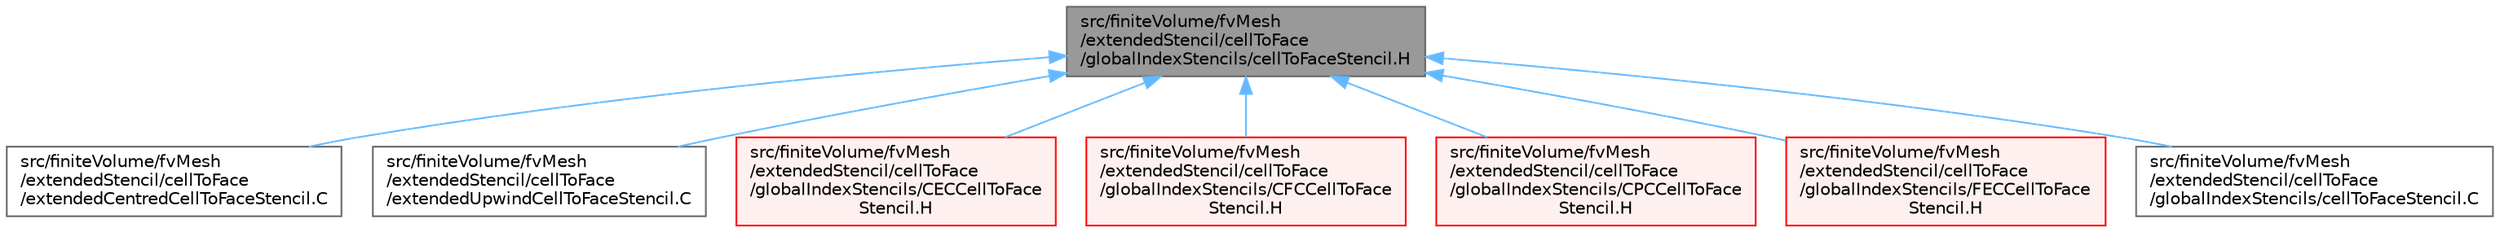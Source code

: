 digraph "src/finiteVolume/fvMesh/extendedStencil/cellToFace/globalIndexStencils/cellToFaceStencil.H"
{
 // LATEX_PDF_SIZE
  bgcolor="transparent";
  edge [fontname=Helvetica,fontsize=10,labelfontname=Helvetica,labelfontsize=10];
  node [fontname=Helvetica,fontsize=10,shape=box,height=0.2,width=0.4];
  Node1 [id="Node000001",label="src/finiteVolume/fvMesh\l/extendedStencil/cellToFace\l/globalIndexStencils/cellToFaceStencil.H",height=0.2,width=0.4,color="gray40", fillcolor="grey60", style="filled", fontcolor="black",tooltip=" "];
  Node1 -> Node2 [id="edge1_Node000001_Node000002",dir="back",color="steelblue1",style="solid",tooltip=" "];
  Node2 [id="Node000002",label="src/finiteVolume/fvMesh\l/extendedStencil/cellToFace\l/extendedCentredCellToFaceStencil.C",height=0.2,width=0.4,color="grey40", fillcolor="white", style="filled",URL="$extendedCentredCellToFaceStencil_8C.html",tooltip=" "];
  Node1 -> Node3 [id="edge2_Node000001_Node000003",dir="back",color="steelblue1",style="solid",tooltip=" "];
  Node3 [id="Node000003",label="src/finiteVolume/fvMesh\l/extendedStencil/cellToFace\l/extendedUpwindCellToFaceStencil.C",height=0.2,width=0.4,color="grey40", fillcolor="white", style="filled",URL="$extendedUpwindCellToFaceStencil_8C.html",tooltip=" "];
  Node1 -> Node4 [id="edge3_Node000001_Node000004",dir="back",color="steelblue1",style="solid",tooltip=" "];
  Node4 [id="Node000004",label="src/finiteVolume/fvMesh\l/extendedStencil/cellToFace\l/globalIndexStencils/CECCellToFace\lStencil.H",height=0.2,width=0.4,color="red", fillcolor="#FFF0F0", style="filled",URL="$CECCellToFaceStencil_8H.html",tooltip=" "];
  Node1 -> Node10 [id="edge4_Node000001_Node000010",dir="back",color="steelblue1",style="solid",tooltip=" "];
  Node10 [id="Node000010",label="src/finiteVolume/fvMesh\l/extendedStencil/cellToFace\l/globalIndexStencils/CFCCellToFace\lStencil.H",height=0.2,width=0.4,color="red", fillcolor="#FFF0F0", style="filled",URL="$CFCCellToFaceStencil_8H.html",tooltip=" "];
  Node1 -> Node26 [id="edge5_Node000001_Node000026",dir="back",color="steelblue1",style="solid",tooltip=" "];
  Node26 [id="Node000026",label="src/finiteVolume/fvMesh\l/extendedStencil/cellToFace\l/globalIndexStencils/CPCCellToFace\lStencil.H",height=0.2,width=0.4,color="red", fillcolor="#FFF0F0", style="filled",URL="$CPCCellToFaceStencil_8H.html",tooltip=" "];
  Node1 -> Node32 [id="edge6_Node000001_Node000032",dir="back",color="steelblue1",style="solid",tooltip=" "];
  Node32 [id="Node000032",label="src/finiteVolume/fvMesh\l/extendedStencil/cellToFace\l/globalIndexStencils/FECCellToFace\lStencil.H",height=0.2,width=0.4,color="red", fillcolor="#FFF0F0", style="filled",URL="$FECCellToFaceStencil_8H.html",tooltip=" "];
  Node1 -> Node41 [id="edge7_Node000001_Node000041",dir="back",color="steelblue1",style="solid",tooltip=" "];
  Node41 [id="Node000041",label="src/finiteVolume/fvMesh\l/extendedStencil/cellToFace\l/globalIndexStencils/cellToFaceStencil.C",height=0.2,width=0.4,color="grey40", fillcolor="white", style="filled",URL="$cellToFaceStencil_8C.html",tooltip=" "];
}

